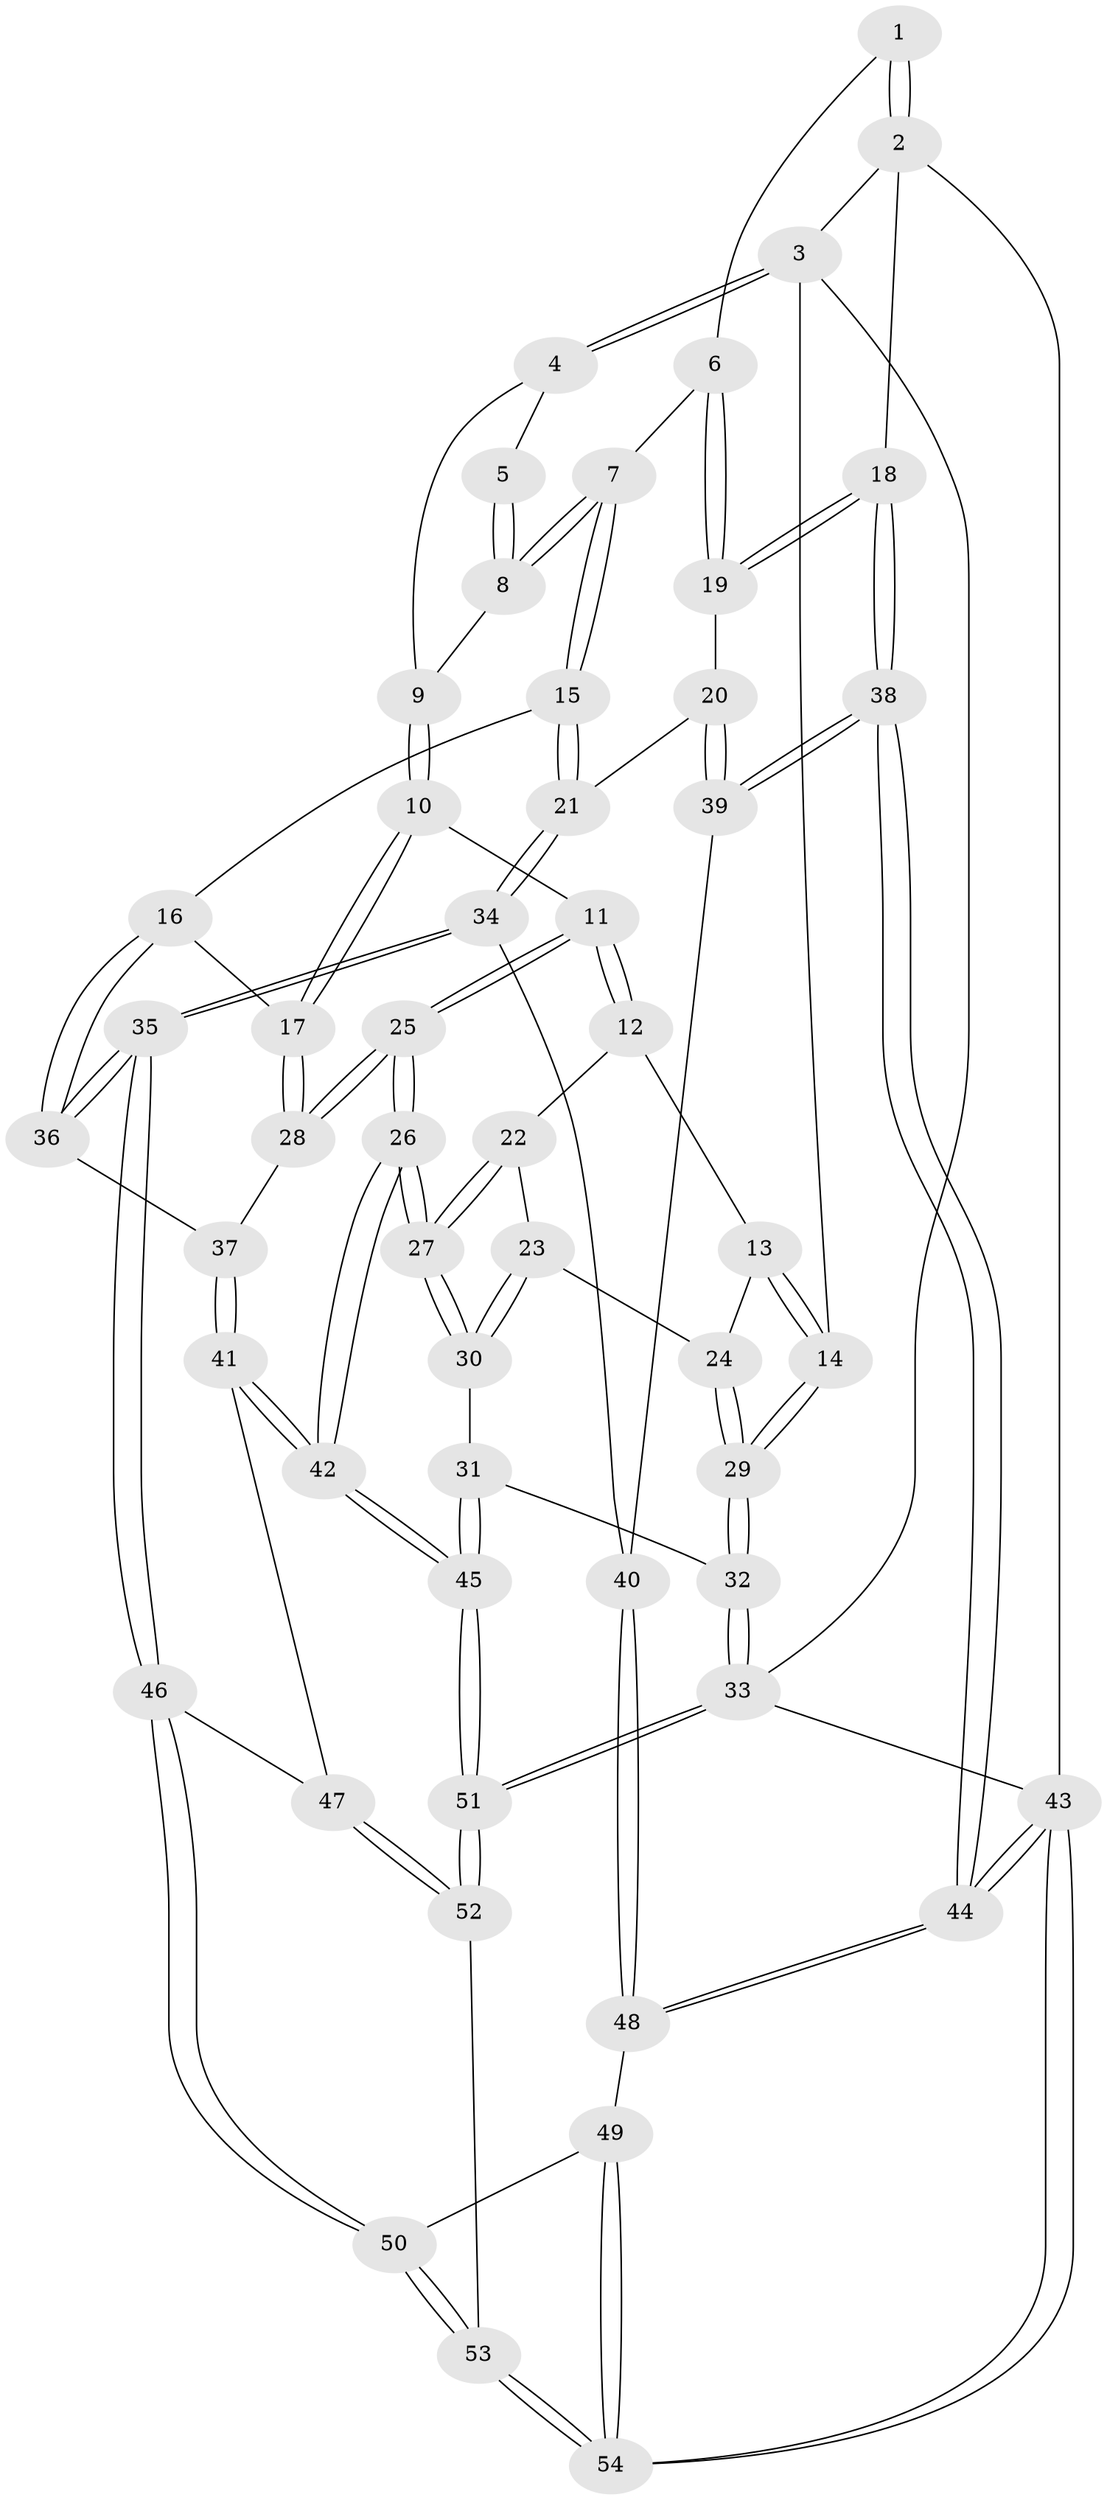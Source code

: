 // Generated by graph-tools (version 1.1) at 2025/02/03/09/25 05:02:20]
// undirected, 54 vertices, 132 edges
graph export_dot {
graph [start="1"]
  node [color=gray90,style=filled];
  1 [pos="+0.8567817290256315+0"];
  2 [pos="+1+0"];
  3 [pos="+0+0"];
  4 [pos="+0.4496318831631212+0"];
  5 [pos="+0.7032866001412132+0"];
  6 [pos="+0.7586071869088038+0.20575103023928112"];
  7 [pos="+0.6996139661076206+0.22490488362874547"];
  8 [pos="+0.6674673742417345+0.19214476834161057"];
  9 [pos="+0.45545904183589836+0.0892890792754165"];
  10 [pos="+0.3737536160552519+0.225077942322292"];
  11 [pos="+0.34368747153248524+0.2311918740886515"];
  12 [pos="+0.2965937746013211+0.23387270483385397"];
  13 [pos="+0.24390705434702253+0.2052293523082209"];
  14 [pos="+0+0"];
  15 [pos="+0.6545757869152329+0.35758986822153355"];
  16 [pos="+0.489510753569093+0.37591326892820903"];
  17 [pos="+0.48299358744268595+0.3755526318659766"];
  18 [pos="+1+0.20953771644976468"];
  19 [pos="+1+0.25088278557207466"];
  20 [pos="+0.843273671363192+0.4398807445425935"];
  21 [pos="+0.7132313771372906+0.4429560917921581"];
  22 [pos="+0.258893040305373+0.29034374680850444"];
  23 [pos="+0.1197376091293226+0.38900117634756015"];
  24 [pos="+0.009332819318211802+0.3353306735259313"];
  25 [pos="+0.28481407709025264+0.5647895025699534"];
  26 [pos="+0.2744261294037838+0.5745970150248444"];
  27 [pos="+0.24557961515165394+0.5499894784205266"];
  28 [pos="+0.4354051107232432+0.4574792393837572"];
  29 [pos="+0+0.29952449889957433"];
  30 [pos="+0.20027898525839954+0.5264657168365875"];
  31 [pos="+0+0.5653175443691663"];
  32 [pos="+0+0.5426396048530864"];
  33 [pos="+0+1"];
  34 [pos="+0.6685909622216922+0.6214428549533996"];
  35 [pos="+0.6349427731799462+0.6397666130773642"];
  36 [pos="+0.6237405641908462+0.6302295308805159"];
  37 [pos="+0.5151994181738657+0.5645895570700858"];
  38 [pos="+1+0.7771277238929469"];
  39 [pos="+0.9595478133530336+0.6674554523606079"];
  40 [pos="+0.7776173461412195+0.6621630812085427"];
  41 [pos="+0.3415204314435139+0.649343933417371"];
  42 [pos="+0.28520927365885085+0.6502195301851013"];
  43 [pos="+1+1"];
  44 [pos="+1+0.8249157792077335"];
  45 [pos="+0.23877476449489968+0.8106242670189309"];
  46 [pos="+0.6197584179740693+0.6630375942836382"];
  47 [pos="+0.5912926921644057+0.6824394620423584"];
  48 [pos="+0.7631572076922245+0.8120700843554347"];
  49 [pos="+0.7199317785983653+0.8521903967419817"];
  50 [pos="+0.6559658391576983+0.748187052862712"];
  51 [pos="+0.2196858238412853+1"];
  52 [pos="+0.41478837357804876+0.9970385107611742"];
  53 [pos="+0.5577617474280041+1"];
  54 [pos="+0.6831946381501678+1"];
  1 -- 2;
  1 -- 2;
  1 -- 6;
  2 -- 3;
  2 -- 18;
  2 -- 43;
  3 -- 4;
  3 -- 4;
  3 -- 14;
  3 -- 33;
  4 -- 5;
  4 -- 9;
  5 -- 8;
  5 -- 8;
  6 -- 7;
  6 -- 19;
  6 -- 19;
  7 -- 8;
  7 -- 8;
  7 -- 15;
  7 -- 15;
  8 -- 9;
  9 -- 10;
  9 -- 10;
  10 -- 11;
  10 -- 17;
  10 -- 17;
  11 -- 12;
  11 -- 12;
  11 -- 25;
  11 -- 25;
  12 -- 13;
  12 -- 22;
  13 -- 14;
  13 -- 14;
  13 -- 24;
  14 -- 29;
  14 -- 29;
  15 -- 16;
  15 -- 21;
  15 -- 21;
  16 -- 17;
  16 -- 36;
  16 -- 36;
  17 -- 28;
  17 -- 28;
  18 -- 19;
  18 -- 19;
  18 -- 38;
  18 -- 38;
  19 -- 20;
  20 -- 21;
  20 -- 39;
  20 -- 39;
  21 -- 34;
  21 -- 34;
  22 -- 23;
  22 -- 27;
  22 -- 27;
  23 -- 24;
  23 -- 30;
  23 -- 30;
  24 -- 29;
  24 -- 29;
  25 -- 26;
  25 -- 26;
  25 -- 28;
  25 -- 28;
  26 -- 27;
  26 -- 27;
  26 -- 42;
  26 -- 42;
  27 -- 30;
  27 -- 30;
  28 -- 37;
  29 -- 32;
  29 -- 32;
  30 -- 31;
  31 -- 32;
  31 -- 45;
  31 -- 45;
  32 -- 33;
  32 -- 33;
  33 -- 51;
  33 -- 51;
  33 -- 43;
  34 -- 35;
  34 -- 35;
  34 -- 40;
  35 -- 36;
  35 -- 36;
  35 -- 46;
  35 -- 46;
  36 -- 37;
  37 -- 41;
  37 -- 41;
  38 -- 39;
  38 -- 39;
  38 -- 44;
  38 -- 44;
  39 -- 40;
  40 -- 48;
  40 -- 48;
  41 -- 42;
  41 -- 42;
  41 -- 47;
  42 -- 45;
  42 -- 45;
  43 -- 44;
  43 -- 44;
  43 -- 54;
  43 -- 54;
  44 -- 48;
  44 -- 48;
  45 -- 51;
  45 -- 51;
  46 -- 47;
  46 -- 50;
  46 -- 50;
  47 -- 52;
  47 -- 52;
  48 -- 49;
  49 -- 50;
  49 -- 54;
  49 -- 54;
  50 -- 53;
  50 -- 53;
  51 -- 52;
  51 -- 52;
  52 -- 53;
  53 -- 54;
  53 -- 54;
}
